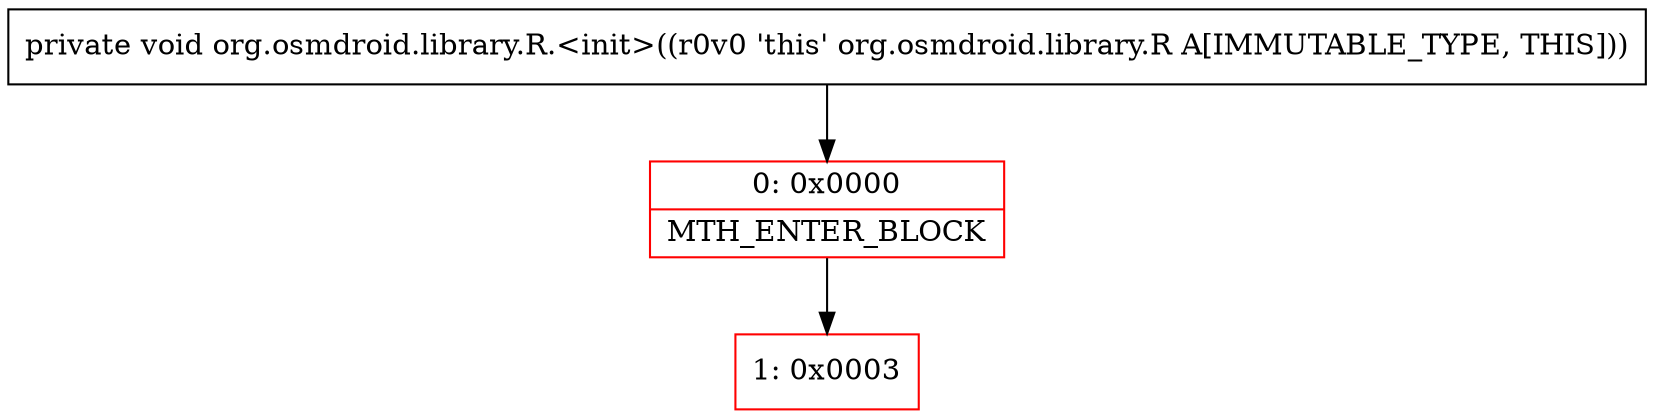 digraph "CFG fororg.osmdroid.library.R.\<init\>()V" {
subgraph cluster_Region_1762821403 {
label = "R(0)";
node [shape=record,color=blue];
}
Node_0 [shape=record,color=red,label="{0\:\ 0x0000|MTH_ENTER_BLOCK\l}"];
Node_1 [shape=record,color=red,label="{1\:\ 0x0003}"];
MethodNode[shape=record,label="{private void org.osmdroid.library.R.\<init\>((r0v0 'this' org.osmdroid.library.R A[IMMUTABLE_TYPE, THIS])) }"];
MethodNode -> Node_0;
Node_0 -> Node_1;
}

